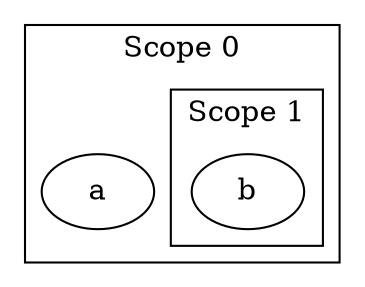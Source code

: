 // http://www.graphviz.org/Gallery/undirected/fdpclust.html

digraph G {
  subgraph cluster0 {
    label="Scope 0";
    a
    subgraph cluster1 {
      label="Scope 1";
      b
    }
  }
}

